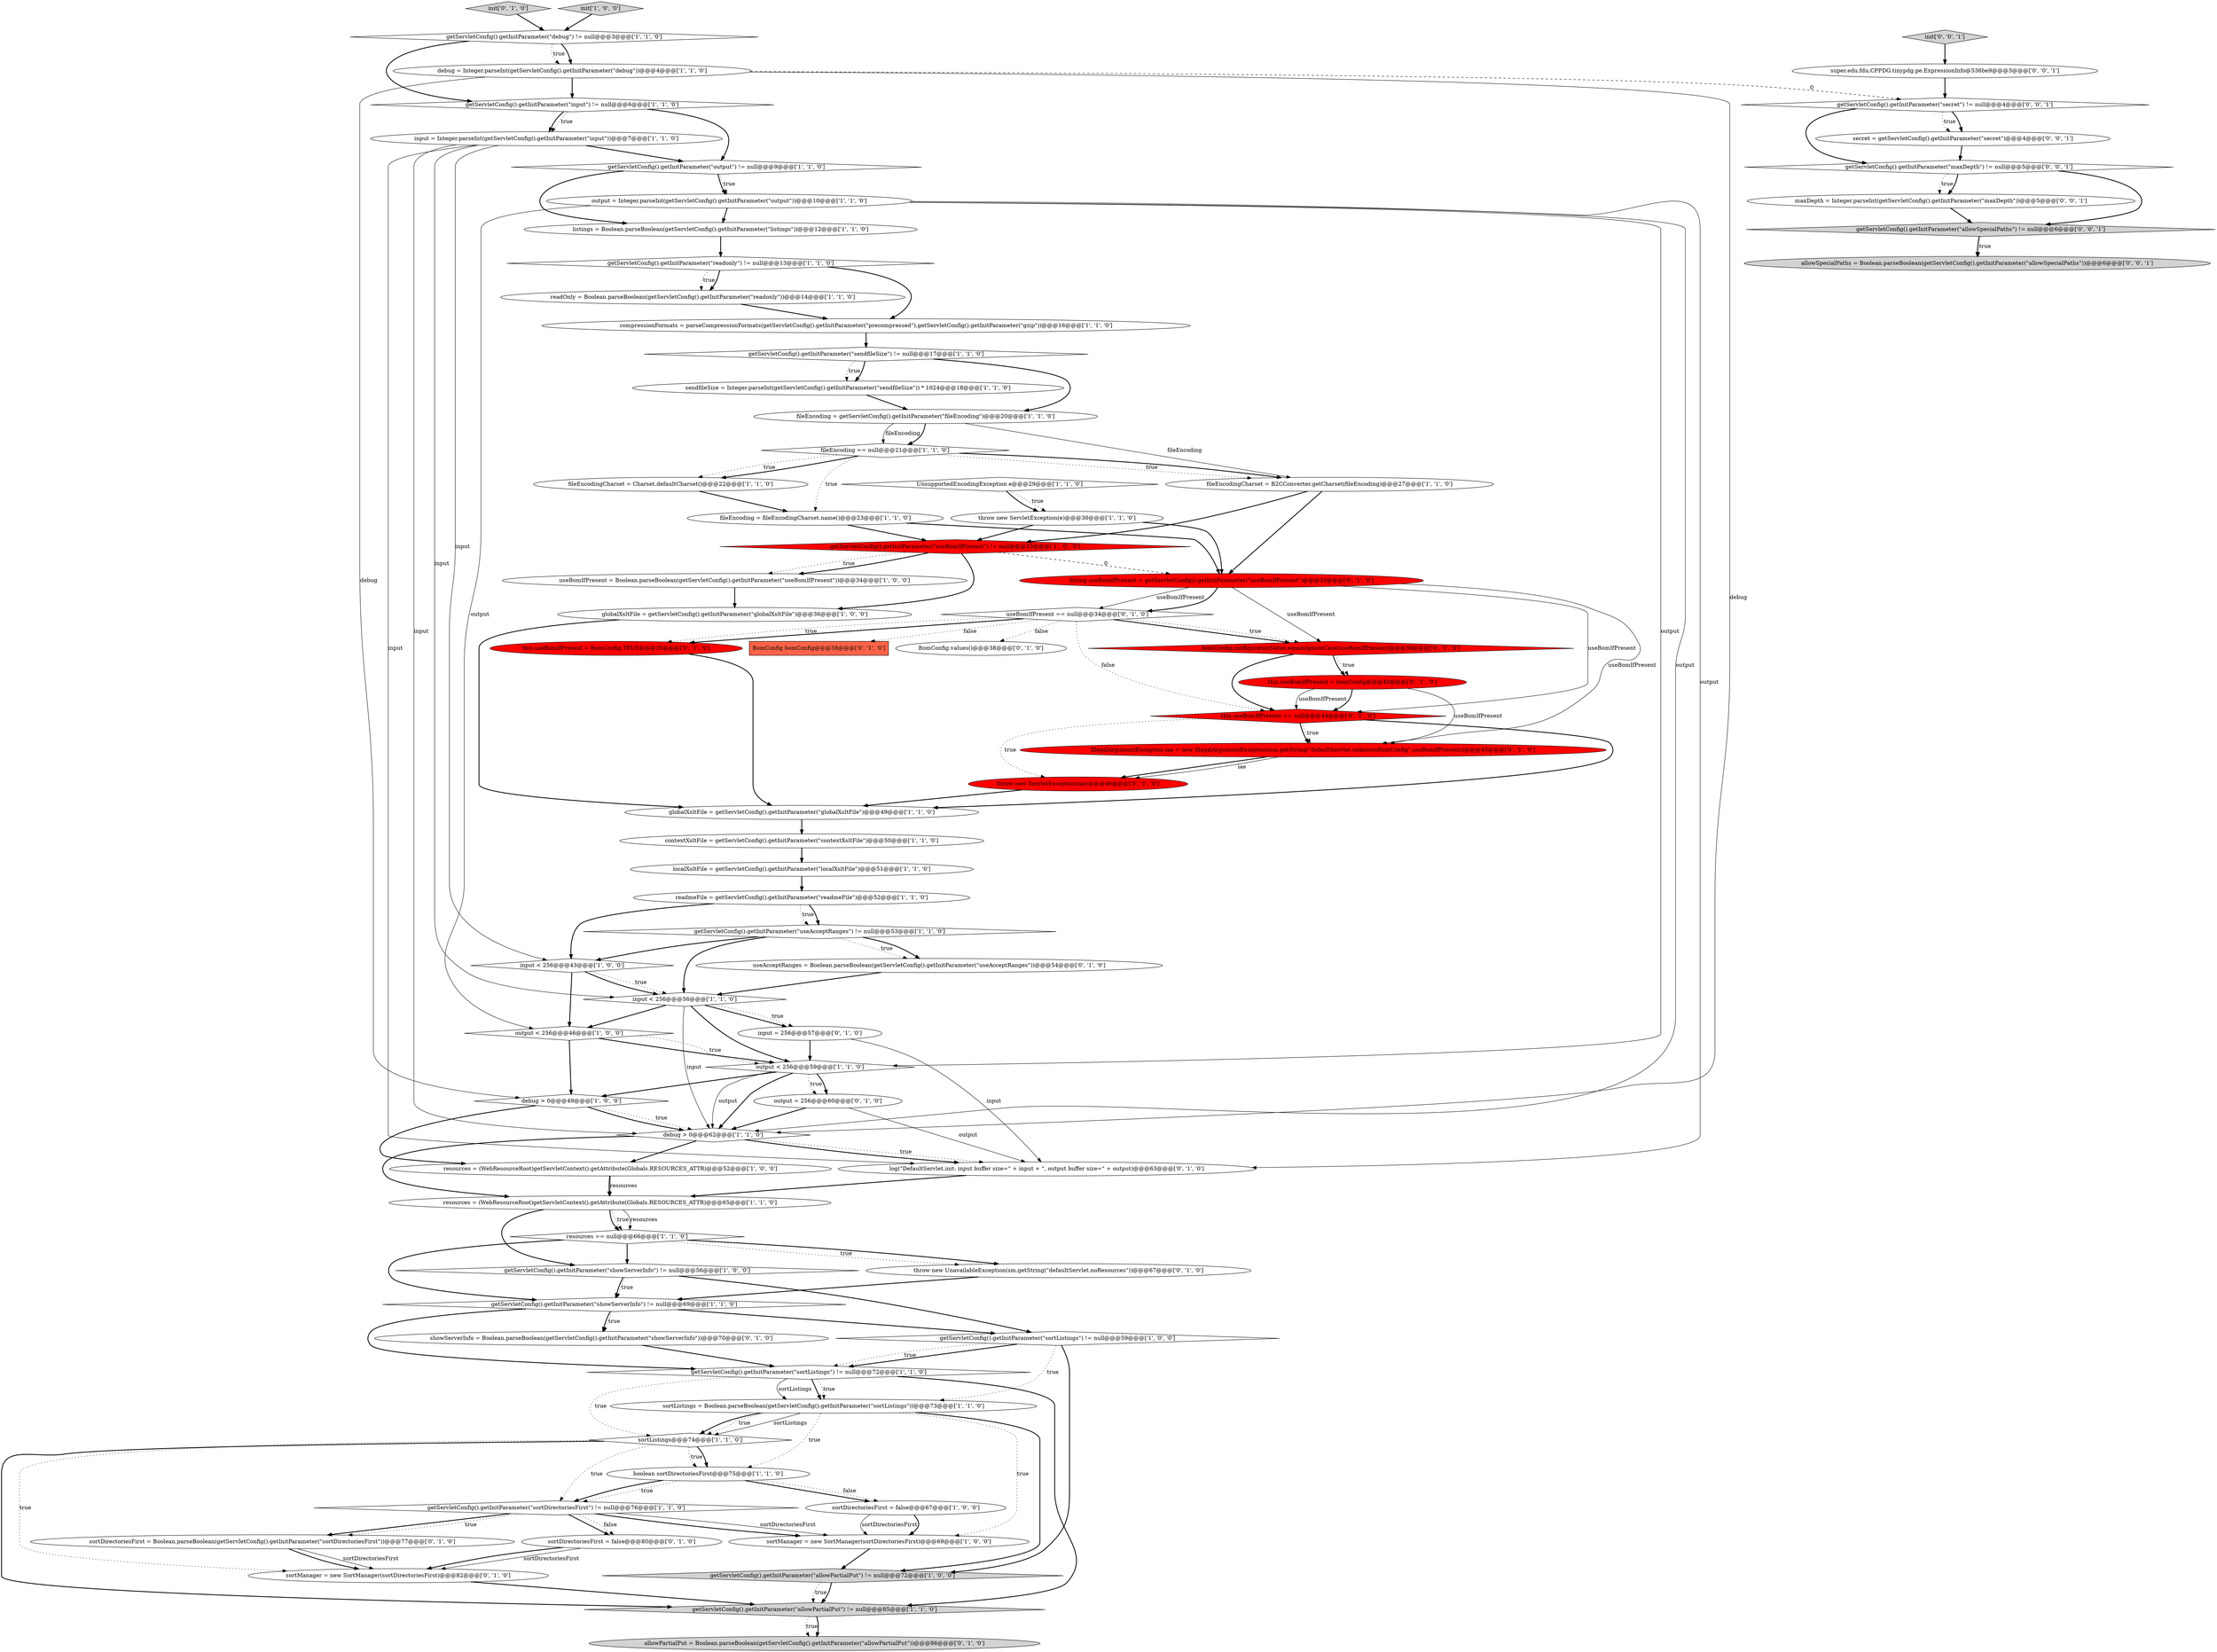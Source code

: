digraph {
67 [style = filled, label = "throw new UnavailableException(sm.getString(\"defaultServlet.noResources\"))@@@67@@@['0', '1', '0']", fillcolor = white, shape = ellipse image = "AAA0AAABBB2BBB"];
1 [style = filled, label = "debug > 0@@@62@@@['1', '1', '0']", fillcolor = white, shape = diamond image = "AAA0AAABBB1BBB"];
5 [style = filled, label = "listings = Boolean.parseBoolean(getServletConfig().getInitParameter(\"listings\"))@@@12@@@['1', '1', '0']", fillcolor = white, shape = ellipse image = "AAA0AAABBB1BBB"];
16 [style = filled, label = "sortListings@@@74@@@['1', '1', '0']", fillcolor = white, shape = diamond image = "AAA0AAABBB1BBB"];
44 [style = filled, label = "debug > 0@@@49@@@['1', '0', '0']", fillcolor = white, shape = diamond image = "AAA0AAABBB1BBB"];
58 [style = filled, label = "sortManager = new SortManager(sortDirectoriesFirst)@@@82@@@['0', '1', '0']", fillcolor = white, shape = ellipse image = "AAA0AAABBB2BBB"];
41 [style = filled, label = "getServletConfig().getInitParameter(\"sendfileSize\") != null@@@17@@@['1', '1', '0']", fillcolor = white, shape = diamond image = "AAA0AAABBB1BBB"];
71 [style = filled, label = "secret = getServletConfig().getInitParameter(\"secret\")@@@4@@@['0', '0', '1']", fillcolor = white, shape = ellipse image = "AAA0AAABBB3BBB"];
6 [style = filled, label = "getServletConfig().getInitParameter(\"showServerInfo\") != null@@@69@@@['1', '1', '0']", fillcolor = white, shape = diamond image = "AAA0AAABBB1BBB"];
76 [style = filled, label = "getServletConfig().getInitParameter(\"secret\") != null@@@4@@@['0', '0', '1']", fillcolor = white, shape = diamond image = "AAA0AAABBB3BBB"];
54 [style = filled, label = "sortDirectoriesFirst = Boolean.parseBoolean(getServletConfig().getInitParameter(\"sortDirectoriesFirst\"))@@@77@@@['0', '1', '0']", fillcolor = white, shape = ellipse image = "AAA0AAABBB2BBB"];
66 [style = filled, label = "showServerInfo = Boolean.parseBoolean(getServletConfig().getInitParameter(\"showServerInfo\"))@@@70@@@['0', '1', '0']", fillcolor = white, shape = ellipse image = "AAA0AAABBB2BBB"];
70 [style = filled, label = "maxDepth = Integer.parseInt(getServletConfig().getInitParameter(\"maxDepth\"))@@@5@@@['0', '0', '1']", fillcolor = white, shape = ellipse image = "AAA0AAABBB3BBB"];
69 [style = filled, label = "bomConfig.configurationValue.equalsIgnoreCase(useBomIfPresent)@@@39@@@['0', '1', '0']", fillcolor = red, shape = diamond image = "AAA1AAABBB2BBB"];
34 [style = filled, label = "boolean sortDirectoriesFirst@@@75@@@['1', '1', '0']", fillcolor = white, shape = ellipse image = "AAA0AAABBB1BBB"];
9 [style = filled, label = "sortDirectoriesFirst = false@@@67@@@['1', '0', '0']", fillcolor = white, shape = ellipse image = "AAA0AAABBB1BBB"];
27 [style = filled, label = "fileEncodingCharset = Charset.defaultCharset()@@@22@@@['1', '1', '0']", fillcolor = white, shape = ellipse image = "AAA0AAABBB1BBB"];
49 [style = filled, label = "IllegalArgumentException iae = new IllegalArgumentException(sm.getString(\"defaultServlet.unknownBomConfig\",useBomIfPresent))@@@45@@@['0', '1', '0']", fillcolor = red, shape = ellipse image = "AAA1AAABBB2BBB"];
38 [style = filled, label = "input < 256@@@56@@@['1', '1', '0']", fillcolor = white, shape = diamond image = "AAA0AAABBB1BBB"];
15 [style = filled, label = "UnsupportedEncodingException e@@@29@@@['1', '1', '0']", fillcolor = white, shape = diamond image = "AAA0AAABBB1BBB"];
21 [style = filled, label = "input = Integer.parseInt(getServletConfig().getInitParameter(\"input\"))@@@7@@@['1', '1', '0']", fillcolor = white, shape = ellipse image = "AAA0AAABBB1BBB"];
32 [style = filled, label = "globalXsltFile = getServletConfig().getInitParameter(\"globalXsltFile\")@@@36@@@['1', '0', '0']", fillcolor = white, shape = ellipse image = "AAA0AAABBB1BBB"];
18 [style = filled, label = "getServletConfig().getInitParameter(\"showServerInfo\") != null@@@56@@@['1', '0', '0']", fillcolor = white, shape = diamond image = "AAA0AAABBB1BBB"];
35 [style = filled, label = "getServletConfig().getInitParameter(\"allowPartialPut\") != null@@@85@@@['1', '1', '0']", fillcolor = lightgray, shape = diamond image = "AAA0AAABBB1BBB"];
19 [style = filled, label = "getServletConfig().getInitParameter(\"input\") != null@@@6@@@['1', '1', '0']", fillcolor = white, shape = diamond image = "AAA0AAABBB1BBB"];
47 [style = filled, label = "getServletConfig().getInitParameter(\"useAcceptRanges\") != null@@@53@@@['1', '1', '0']", fillcolor = white, shape = diamond image = "AAA0AAABBB1BBB"];
77 [style = filled, label = "init['0', '0', '1']", fillcolor = lightgray, shape = diamond image = "AAA0AAABBB3BBB"];
23 [style = filled, label = "localXsltFile = getServletConfig().getInitParameter(\"localXsltFile\")@@@51@@@['1', '1', '0']", fillcolor = white, shape = ellipse image = "AAA0AAABBB1BBB"];
13 [style = filled, label = "useBomIfPresent = Boolean.parseBoolean(getServletConfig().getInitParameter(\"useBomIfPresent\"))@@@34@@@['1', '0', '0']", fillcolor = white, shape = ellipse image = "AAA0AAABBB1BBB"];
65 [style = filled, label = "this.useBomIfPresent = bomConfig@@@40@@@['0', '1', '0']", fillcolor = red, shape = ellipse image = "AAA1AAABBB2BBB"];
24 [style = filled, label = "output < 256@@@59@@@['1', '1', '0']", fillcolor = white, shape = diamond image = "AAA0AAABBB1BBB"];
43 [style = filled, label = "sendfileSize = Integer.parseInt(getServletConfig().getInitParameter(\"sendfileSize\")) * 1024@@@18@@@['1', '1', '0']", fillcolor = white, shape = ellipse image = "AAA0AAABBB1BBB"];
48 [style = filled, label = "readmeFile = getServletConfig().getInitParameter(\"readmeFile\")@@@52@@@['1', '1', '0']", fillcolor = white, shape = ellipse image = "AAA0AAABBB1BBB"];
55 [style = filled, label = "input = 256@@@57@@@['0', '1', '0']", fillcolor = white, shape = ellipse image = "AAA0AAABBB2BBB"];
36 [style = filled, label = "resources = (WebResourceRoot)getServletContext().getAttribute(Globals.RESOURCES_ATTR)@@@65@@@['1', '1', '0']", fillcolor = white, shape = ellipse image = "AAA0AAABBB1BBB"];
56 [style = filled, label = "this.useBomIfPresent = BomConfig.TRUE@@@35@@@['0', '1', '0']", fillcolor = red, shape = ellipse image = "AAA1AAABBB2BBB"];
63 [style = filled, label = "BomConfig bomConfig@@@38@@@['0', '1', '0']", fillcolor = tomato, shape = box image = "AAA1AAABBB2BBB"];
10 [style = filled, label = "fileEncoding = getServletConfig().getInitParameter(\"fileEncoding\")@@@20@@@['1', '1', '0']", fillcolor = white, shape = ellipse image = "AAA0AAABBB1BBB"];
75 [style = filled, label = "super.edu.fdu.CPPDG.tinypdg.pe.ExpressionInfo@536be9@@@3@@@['0', '0', '1']", fillcolor = white, shape = ellipse image = "AAA0AAABBB3BBB"];
30 [style = filled, label = "debug = Integer.parseInt(getServletConfig().getInitParameter(\"debug\"))@@@4@@@['1', '1', '0']", fillcolor = white, shape = ellipse image = "AAA0AAABBB1BBB"];
68 [style = filled, label = "output = 256@@@60@@@['0', '1', '0']", fillcolor = white, shape = ellipse image = "AAA0AAABBB2BBB"];
40 [style = filled, label = "compressionFormats = parseCompressionFormats(getServletConfig().getInitParameter(\"precompressed\"),getServletConfig().getInitParameter(\"gzip\"))@@@16@@@['1', '1', '0']", fillcolor = white, shape = ellipse image = "AAA0AAABBB1BBB"];
53 [style = filled, label = "init['0', '1', '0']", fillcolor = lightgray, shape = diamond image = "AAA0AAABBB2BBB"];
22 [style = filled, label = "resources == null@@@66@@@['1', '1', '0']", fillcolor = white, shape = diamond image = "AAA0AAABBB1BBB"];
52 [style = filled, label = "this.useBomIfPresent == null@@@44@@@['0', '1', '0']", fillcolor = red, shape = diamond image = "AAA1AAABBB2BBB"];
50 [style = filled, label = "throw new ServletException(iae)@@@46@@@['0', '1', '0']", fillcolor = red, shape = ellipse image = "AAA1AAABBB2BBB"];
42 [style = filled, label = "contextXsltFile = getServletConfig().getInitParameter(\"contextXsltFile\")@@@50@@@['1', '1', '0']", fillcolor = white, shape = ellipse image = "AAA0AAABBB1BBB"];
29 [style = filled, label = "getServletConfig().getInitParameter(\"output\") != null@@@9@@@['1', '1', '0']", fillcolor = white, shape = diamond image = "AAA0AAABBB1BBB"];
72 [style = filled, label = "getServletConfig().getInitParameter(\"maxDepth\") != null@@@5@@@['0', '0', '1']", fillcolor = white, shape = diamond image = "AAA0AAABBB3BBB"];
73 [style = filled, label = "getServletConfig().getInitParameter(\"allowSpecialPaths\") != null@@@6@@@['0', '0', '1']", fillcolor = lightgray, shape = diamond image = "AAA0AAABBB3BBB"];
37 [style = filled, label = "init['1', '0', '0']", fillcolor = lightgray, shape = diamond image = "AAA0AAABBB1BBB"];
74 [style = filled, label = "allowSpecialPaths = Boolean.parseBoolean(getServletConfig().getInitParameter(\"allowSpecialPaths\"))@@@6@@@['0', '0', '1']", fillcolor = lightgray, shape = ellipse image = "AAA0AAABBB3BBB"];
14 [style = filled, label = "sortListings = Boolean.parseBoolean(getServletConfig().getInitParameter(\"sortListings\"))@@@73@@@['1', '1', '0']", fillcolor = white, shape = ellipse image = "AAA0AAABBB1BBB"];
62 [style = filled, label = "BomConfig.values()@@@38@@@['0', '1', '0']", fillcolor = white, shape = ellipse image = "AAA0AAABBB2BBB"];
28 [style = filled, label = "sortManager = new SortManager(sortDirectoriesFirst)@@@69@@@['1', '0', '0']", fillcolor = white, shape = ellipse image = "AAA0AAABBB1BBB"];
57 [style = filled, label = "allowPartialPut = Boolean.parseBoolean(getServletConfig().getInitParameter(\"allowPartialPut\"))@@@86@@@['0', '1', '0']", fillcolor = lightgray, shape = ellipse image = "AAA0AAABBB2BBB"];
60 [style = filled, label = "sortDirectoriesFirst = false@@@80@@@['0', '1', '0']", fillcolor = white, shape = ellipse image = "AAA0AAABBB2BBB"];
12 [style = filled, label = "fileEncodingCharset = B2CConverter.getCharset(fileEncoding)@@@27@@@['1', '1', '0']", fillcolor = white, shape = ellipse image = "AAA0AAABBB1BBB"];
8 [style = filled, label = "globalXsltFile = getServletConfig().getInitParameter(\"globalXsltFile\")@@@49@@@['1', '1', '0']", fillcolor = white, shape = ellipse image = "AAA0AAABBB1BBB"];
26 [style = filled, label = "throw new ServletException(e)@@@30@@@['1', '1', '0']", fillcolor = white, shape = ellipse image = "AAA0AAABBB1BBB"];
45 [style = filled, label = "fileEncoding = fileEncodingCharset.name()@@@23@@@['1', '1', '0']", fillcolor = white, shape = ellipse image = "AAA0AAABBB1BBB"];
0 [style = filled, label = "getServletConfig().getInitParameter(\"readonly\") != null@@@13@@@['1', '1', '0']", fillcolor = white, shape = diamond image = "AAA0AAABBB1BBB"];
33 [style = filled, label = "readOnly = Boolean.parseBoolean(getServletConfig().getInitParameter(\"readonly\"))@@@14@@@['1', '1', '0']", fillcolor = white, shape = ellipse image = "AAA0AAABBB1BBB"];
17 [style = filled, label = "getServletConfig().getInitParameter(\"debug\") != null@@@3@@@['1', '1', '0']", fillcolor = white, shape = diamond image = "AAA0AAABBB1BBB"];
61 [style = filled, label = "useBomIfPresent == null@@@34@@@['0', '1', '0']", fillcolor = white, shape = diamond image = "AAA0AAABBB2BBB"];
7 [style = filled, label = "fileEncoding == null@@@21@@@['1', '1', '0']", fillcolor = white, shape = diamond image = "AAA0AAABBB1BBB"];
11 [style = filled, label = "resources = (WebResourceRoot)getServletContext().getAttribute(Globals.RESOURCES_ATTR)@@@52@@@['1', '0', '0']", fillcolor = white, shape = ellipse image = "AAA0AAABBB1BBB"];
31 [style = filled, label = "input < 256@@@43@@@['1', '0', '0']", fillcolor = white, shape = diamond image = "AAA0AAABBB1BBB"];
20 [style = filled, label = "getServletConfig().getInitParameter(\"useBomIfPresent\") != null@@@33@@@['1', '0', '0']", fillcolor = red, shape = diamond image = "AAA1AAABBB1BBB"];
59 [style = filled, label = "useAcceptRanges = Boolean.parseBoolean(getServletConfig().getInitParameter(\"useAcceptRanges\"))@@@54@@@['0', '1', '0']", fillcolor = white, shape = ellipse image = "AAA0AAABBB2BBB"];
64 [style = filled, label = "String useBomIfPresent = getServletConfig().getInitParameter(\"useBomIfPresent\")@@@33@@@['0', '1', '0']", fillcolor = red, shape = ellipse image = "AAA1AAABBB2BBB"];
4 [style = filled, label = "getServletConfig().getInitParameter(\"sortListings\") != null@@@72@@@['1', '1', '0']", fillcolor = white, shape = diamond image = "AAA0AAABBB1BBB"];
2 [style = filled, label = "getServletConfig().getInitParameter(\"sortListings\") != null@@@59@@@['1', '0', '0']", fillcolor = white, shape = diamond image = "AAA0AAABBB1BBB"];
25 [style = filled, label = "output = Integer.parseInt(getServletConfig().getInitParameter(\"output\"))@@@10@@@['1', '1', '0']", fillcolor = white, shape = ellipse image = "AAA0AAABBB1BBB"];
3 [style = filled, label = "getServletConfig().getInitParameter(\"allowPartialPut\") != null@@@72@@@['1', '0', '0']", fillcolor = lightgray, shape = diamond image = "AAA0AAABBB1BBB"];
51 [style = filled, label = "log(\"DefaultServlet.init: input buffer size=\" + input + \", output buffer size=\" + output)@@@63@@@['0', '1', '0']", fillcolor = white, shape = ellipse image = "AAA0AAABBB2BBB"];
39 [style = filled, label = "getServletConfig().getInitParameter(\"sortDirectoriesFirst\") != null@@@76@@@['1', '1', '0']", fillcolor = white, shape = diamond image = "AAA0AAABBB1BBB"];
46 [style = filled, label = "output < 256@@@46@@@['1', '0', '0']", fillcolor = white, shape = diamond image = "AAA0AAABBB1BBB"];
60->58 [style = solid, label="sortDirectoriesFirst"];
14->3 [style = bold, label=""];
42->23 [style = bold, label=""];
52->8 [style = bold, label=""];
29->5 [style = bold, label=""];
34->9 [style = bold, label=""];
16->34 [style = dotted, label="true"];
61->56 [style = bold, label=""];
14->16 [style = solid, label="sortListings"];
61->52 [style = dotted, label="false"];
64->52 [style = solid, label="useBomIfPresent"];
21->38 [style = solid, label="input"];
54->58 [style = solid, label="sortDirectoriesFirst"];
73->74 [style = bold, label=""];
46->24 [style = dotted, label="true"];
21->1 [style = solid, label="input"];
39->54 [style = bold, label=""];
76->71 [style = bold, label=""];
3->35 [style = dotted, label="true"];
39->28 [style = solid, label="sortDirectoriesFirst"];
11->36 [style = bold, label=""];
3->35 [style = bold, label=""];
39->60 [style = bold, label=""];
6->66 [style = bold, label=""];
70->73 [style = bold, label=""];
5->0 [style = bold, label=""];
16->39 [style = dotted, label="true"];
72->73 [style = bold, label=""];
27->45 [style = bold, label=""];
41->43 [style = dotted, label="true"];
36->18 [style = bold, label=""];
56->8 [style = bold, label=""];
7->27 [style = dotted, label="true"];
22->67 [style = bold, label=""];
22->67 [style = dotted, label="true"];
20->13 [style = dotted, label="true"];
0->40 [style = bold, label=""];
44->1 [style = bold, label=""];
28->3 [style = bold, label=""];
31->46 [style = bold, label=""];
24->68 [style = dotted, label="true"];
16->58 [style = dotted, label="true"];
10->7 [style = solid, label="fileEncoding"];
45->64 [style = bold, label=""];
25->1 [style = solid, label="output"];
26->64 [style = bold, label=""];
38->55 [style = bold, label=""];
15->26 [style = dotted, label="true"];
14->16 [style = bold, label=""];
35->57 [style = dotted, label="true"];
13->32 [style = bold, label=""];
65->52 [style = solid, label="useBomIfPresent"];
25->51 [style = solid, label="output"];
38->1 [style = solid, label="input"];
44->1 [style = dotted, label="true"];
21->51 [style = solid, label="input"];
46->24 [style = bold, label=""];
77->75 [style = bold, label=""];
24->44 [style = bold, label=""];
58->35 [style = bold, label=""];
16->34 [style = bold, label=""];
19->21 [style = dotted, label="true"];
47->59 [style = dotted, label="true"];
2->4 [style = bold, label=""];
10->7 [style = bold, label=""];
54->58 [style = bold, label=""];
23->48 [style = bold, label=""];
7->12 [style = dotted, label="true"];
1->11 [style = bold, label=""];
18->6 [style = dotted, label="true"];
6->2 [style = bold, label=""];
68->1 [style = bold, label=""];
35->57 [style = bold, label=""];
30->19 [style = bold, label=""];
6->4 [style = bold, label=""];
68->51 [style = solid, label="output"];
76->71 [style = dotted, label="true"];
22->18 [style = bold, label=""];
24->1 [style = solid, label="output"];
21->29 [style = bold, label=""];
9->28 [style = solid, label="sortDirectoriesFirst"];
64->61 [style = solid, label="useBomIfPresent"];
48->47 [style = dotted, label="true"];
11->36 [style = solid, label="resources"];
10->12 [style = solid, label="fileEncoding"];
30->1 [style = solid, label="debug"];
1->51 [style = bold, label=""];
25->46 [style = solid, label="output"];
43->10 [style = bold, label=""];
73->74 [style = dotted, label="true"];
1->51 [style = dotted, label="true"];
38->46 [style = bold, label=""];
14->34 [style = dotted, label="true"];
4->14 [style = solid, label="sortListings"];
65->49 [style = solid, label="useBomIfPresent"];
41->43 [style = bold, label=""];
26->20 [style = bold, label=""];
22->6 [style = bold, label=""];
46->44 [style = bold, label=""];
7->45 [style = dotted, label="true"];
4->14 [style = bold, label=""];
20->13 [style = bold, label=""];
36->22 [style = dotted, label="true"];
38->24 [style = bold, label=""];
19->29 [style = bold, label=""];
47->31 [style = bold, label=""];
61->56 [style = dotted, label="true"];
2->3 [style = bold, label=""];
61->69 [style = bold, label=""];
38->55 [style = dotted, label="true"];
12->20 [style = bold, label=""];
24->68 [style = bold, label=""];
67->6 [style = bold, label=""];
31->38 [style = bold, label=""];
41->10 [style = bold, label=""];
45->20 [style = bold, label=""];
47->59 [style = bold, label=""];
49->50 [style = bold, label=""];
34->39 [style = dotted, label="true"];
48->31 [style = bold, label=""];
71->72 [style = bold, label=""];
9->28 [style = bold, label=""];
14->16 [style = dotted, label="true"];
39->60 [style = dotted, label="false"];
52->50 [style = dotted, label="true"];
60->58 [style = bold, label=""];
32->8 [style = bold, label=""];
6->66 [style = dotted, label="true"];
65->52 [style = bold, label=""];
51->36 [style = bold, label=""];
64->69 [style = solid, label="useBomIfPresent"];
14->28 [style = dotted, label="true"];
18->6 [style = bold, label=""];
55->51 [style = solid, label="input"];
30->76 [style = dashed, label="0"];
34->39 [style = bold, label=""];
2->4 [style = dotted, label="true"];
72->70 [style = dotted, label="true"];
2->14 [style = dotted, label="true"];
25->5 [style = bold, label=""];
64->61 [style = bold, label=""];
61->63 [style = dotted, label="false"];
24->1 [style = bold, label=""];
75->76 [style = bold, label=""];
21->31 [style = solid, label="input"];
69->65 [style = dotted, label="true"];
29->25 [style = dotted, label="true"];
39->54 [style = dotted, label="true"];
19->21 [style = bold, label=""];
69->65 [style = bold, label=""];
4->35 [style = bold, label=""];
52->49 [style = dotted, label="true"];
61->62 [style = dotted, label="false"];
7->12 [style = bold, label=""];
52->49 [style = bold, label=""];
72->70 [style = bold, label=""];
37->17 [style = bold, label=""];
0->33 [style = dotted, label="true"];
20->64 [style = dashed, label="0"];
55->24 [style = bold, label=""];
20->32 [style = bold, label=""];
29->25 [style = bold, label=""];
59->38 [style = bold, label=""];
17->30 [style = bold, label=""];
30->44 [style = solid, label="debug"];
4->14 [style = dotted, label="true"];
18->2 [style = bold, label=""];
66->4 [style = bold, label=""];
47->38 [style = bold, label=""];
1->36 [style = bold, label=""];
34->9 [style = dotted, label="false"];
61->69 [style = dotted, label="true"];
17->19 [style = bold, label=""];
39->28 [style = bold, label=""];
15->26 [style = bold, label=""];
76->72 [style = bold, label=""];
8->42 [style = bold, label=""];
33->40 [style = bold, label=""];
17->30 [style = dotted, label="true"];
0->33 [style = bold, label=""];
48->47 [style = bold, label=""];
31->38 [style = dotted, label="true"];
40->41 [style = bold, label=""];
12->64 [style = bold, label=""];
53->17 [style = bold, label=""];
7->27 [style = bold, label=""];
50->8 [style = bold, label=""];
44->11 [style = bold, label=""];
25->24 [style = solid, label="output"];
4->16 [style = dotted, label="true"];
69->52 [style = bold, label=""];
16->35 [style = bold, label=""];
36->22 [style = solid, label="resources"];
49->50 [style = solid, label="iae"];
64->49 [style = solid, label="useBomIfPresent"];
36->22 [style = bold, label=""];
}
